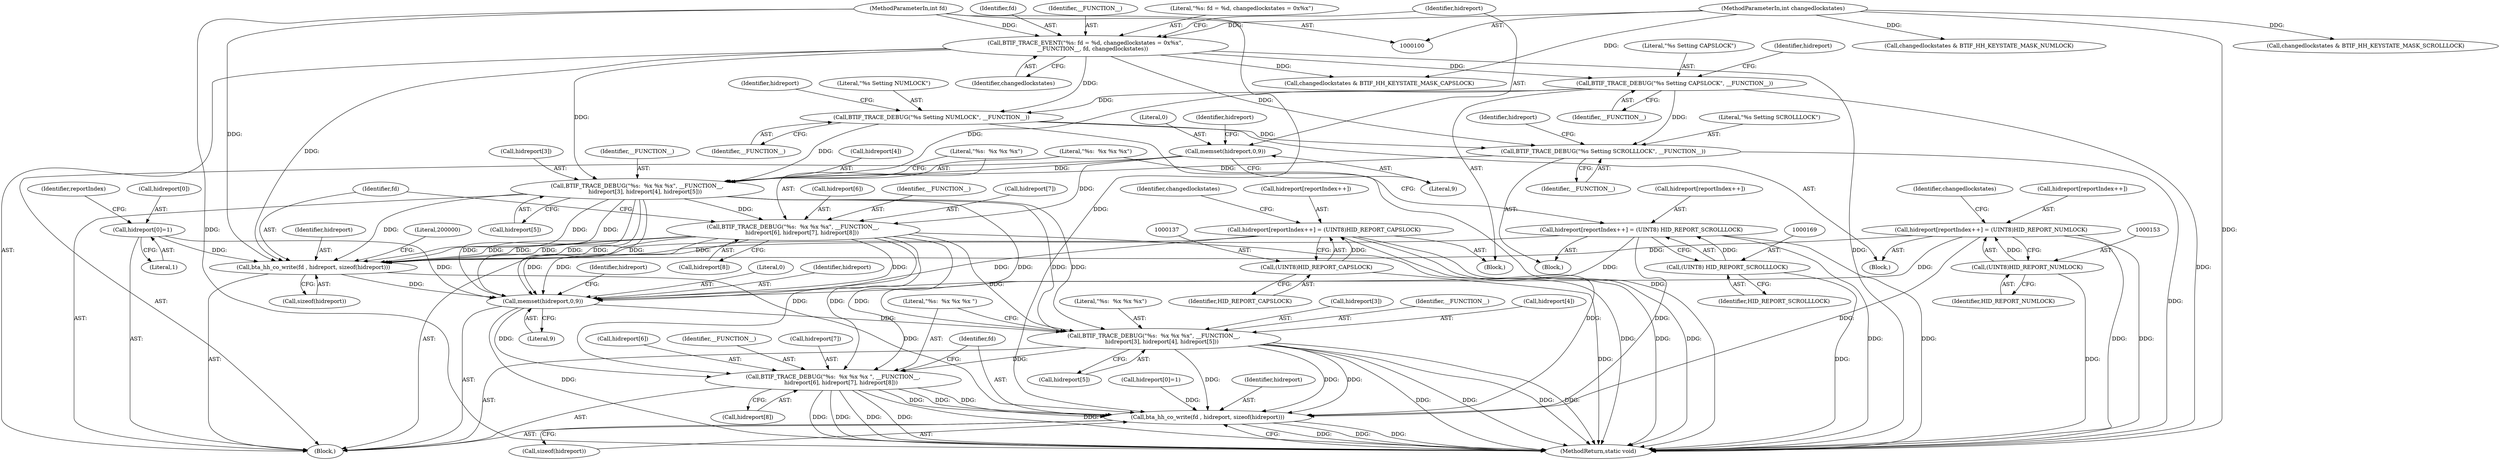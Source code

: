 digraph "0_Android_472271b153c5dc53c28beac55480a8d8434b2d5c_15@API" {
"1000195" [label="(Call,bta_hh_co_write(fd , hidreport, sizeof(hidreport)))"];
"1000104" [label="(Call,BTIF_TRACE_EVENT(\"%s: fd = %d, changedlockstates = 0x%x\",\n        __FUNCTION__, fd, changedlockstates))"];
"1000101" [label="(MethodParameterIn,int fd)"];
"1000102" [label="(MethodParameterIn,int changedlockstates)"];
"1000183" [label="(Call,BTIF_TRACE_DEBUG(\"%s:  %x %x %x\", __FUNCTION__,\n          hidreport[6], hidreport[7], hidreport[8]))"];
"1000171" [label="(Call,BTIF_TRACE_DEBUG(\"%s:  %x %x %x\", __FUNCTION__,\n         hidreport[3], hidreport[4], hidreport[5]))"];
"1000128" [label="(Call,BTIF_TRACE_DEBUG(\"%s Setting CAPSLOCK\", __FUNCTION__))"];
"1000160" [label="(Call,BTIF_TRACE_DEBUG(\"%s Setting SCROLLLOCK\", __FUNCTION__))"];
"1000144" [label="(Call,BTIF_TRACE_DEBUG(\"%s Setting NUMLOCK\", __FUNCTION__))"];
"1000111" [label="(Call,memset(hidreport,0,9))"];
"1000131" [label="(Call,hidreport[reportIndex++] = (UINT8)HID_REPORT_CAPSLOCK)"];
"1000136" [label="(Call,(UINT8)HID_REPORT_CAPSLOCK)"];
"1000147" [label="(Call,hidreport[reportIndex++] = (UINT8)HID_REPORT_NUMLOCK)"];
"1000152" [label="(Call,(UINT8)HID_REPORT_NUMLOCK)"];
"1000163" [label="(Call,hidreport[reportIndex++] = (UINT8) HID_REPORT_SCROLLLOCK)"];
"1000168" [label="(Call,(UINT8) HID_REPORT_SCROLLLOCK)"];
"1000115" [label="(Call,hidreport[0]=1)"];
"1000203" [label="(Call,memset(hidreport,0,9))"];
"1000212" [label="(Call,BTIF_TRACE_DEBUG(\"%s:  %x %x %x\", __FUNCTION__,\n         hidreport[3], hidreport[4], hidreport[5]))"];
"1000224" [label="(Call,BTIF_TRACE_DEBUG(\"%s:  %x %x %x \", __FUNCTION__,\n         hidreport[6], hidreport[7], hidreport[8]))"];
"1000236" [label="(Call,bta_hh_co_write(fd , hidreport, sizeof(hidreport)))"];
"1000128" [label="(Call,BTIF_TRACE_DEBUG(\"%s Setting CAPSLOCK\", __FUNCTION__))"];
"1000186" [label="(Call,hidreport[6])"];
"1000212" [label="(Call,BTIF_TRACE_DEBUG(\"%s:  %x %x %x\", __FUNCTION__,\n         hidreport[3], hidreport[4], hidreport[5]))"];
"1000117" [label="(Identifier,hidreport)"];
"1000141" [label="(Identifier,changedlockstates)"];
"1000213" [label="(Literal,\"%s:  %x %x %x\")"];
"1000156" [label="(Call,changedlockstates & BTIF_HH_KEYSTATE_MASK_SCROLLLOCK)"];
"1000146" [label="(Identifier,__FUNCTION__)"];
"1000124" [label="(Call,changedlockstates & BTIF_HH_KEYSTATE_MASK_CAPSLOCK)"];
"1000162" [label="(Identifier,__FUNCTION__)"];
"1000233" [label="(Call,hidreport[8])"];
"1000241" [label="(MethodReturn,static void)"];
"1000116" [label="(Call,hidreport[0])"];
"1000195" [label="(Call,bta_hh_co_write(fd , hidreport, sizeof(hidreport)))"];
"1000115" [label="(Call,hidreport[0]=1)"];
"1000154" [label="(Identifier,HID_REPORT_NUMLOCK)"];
"1000114" [label="(Literal,9)"];
"1000132" [label="(Call,hidreport[reportIndex++])"];
"1000170" [label="(Identifier,HID_REPORT_SCROLLLOCK)"];
"1000145" [label="(Literal,\"%s Setting NUMLOCK\")"];
"1000209" [label="(Identifier,hidreport)"];
"1000236" [label="(Call,bta_hh_co_write(fd , hidreport, sizeof(hidreport)))"];
"1000227" [label="(Call,hidreport[6])"];
"1000144" [label="(Call,BTIF_TRACE_DEBUG(\"%s Setting NUMLOCK\", __FUNCTION__))"];
"1000177" [label="(Call,hidreport[4])"];
"1000143" [label="(Block,)"];
"1000215" [label="(Call,hidreport[3])"];
"1000205" [label="(Literal,0)"];
"1000206" [label="(Literal,9)"];
"1000171" [label="(Call,BTIF_TRACE_DEBUG(\"%s:  %x %x %x\", __FUNCTION__,\n         hidreport[3], hidreport[4], hidreport[5]))"];
"1000189" [label="(Call,hidreport[7])"];
"1000161" [label="(Literal,\"%s Setting SCROLLLOCK\")"];
"1000164" [label="(Call,hidreport[reportIndex++])"];
"1000119" [label="(Literal,1)"];
"1000136" [label="(Call,(UINT8)HID_REPORT_CAPSLOCK)"];
"1000160" [label="(Call,BTIF_TRACE_DEBUG(\"%s Setting SCROLLLOCK\", __FUNCTION__))"];
"1000168" [label="(Call,(UINT8) HID_REPORT_SCROLLLOCK)"];
"1000102" [label="(MethodParameterIn,int changedlockstates)"];
"1000149" [label="(Identifier,hidreport)"];
"1000226" [label="(Identifier,__FUNCTION__)"];
"1000192" [label="(Call,hidreport[8])"];
"1000224" [label="(Call,BTIF_TRACE_DEBUG(\"%s:  %x %x %x \", __FUNCTION__,\n         hidreport[6], hidreport[7], hidreport[8]))"];
"1000130" [label="(Identifier,__FUNCTION__)"];
"1000157" [label="(Identifier,changedlockstates)"];
"1000104" [label="(Call,BTIF_TRACE_EVENT(\"%s: fd = %d, changedlockstates = 0x%x\",\n        __FUNCTION__, fd, changedlockstates))"];
"1000111" [label="(Call,memset(hidreport,0,9))"];
"1000204" [label="(Identifier,hidreport)"];
"1000101" [label="(MethodParameterIn,int fd)"];
"1000148" [label="(Call,hidreport[reportIndex++])"];
"1000108" [label="(Identifier,changedlockstates)"];
"1000147" [label="(Call,hidreport[reportIndex++] = (UINT8)HID_REPORT_NUMLOCK)"];
"1000230" [label="(Call,hidreport[7])"];
"1000183" [label="(Call,BTIF_TRACE_DEBUG(\"%s:  %x %x %x\", __FUNCTION__,\n          hidreport[6], hidreport[7], hidreport[8]))"];
"1000133" [label="(Identifier,hidreport)"];
"1000131" [label="(Call,hidreport[reportIndex++] = (UINT8)HID_REPORT_CAPSLOCK)"];
"1000107" [label="(Identifier,fd)"];
"1000127" [label="(Block,)"];
"1000103" [label="(Block,)"];
"1000106" [label="(Identifier,__FUNCTION__)"];
"1000174" [label="(Call,hidreport[3])"];
"1000152" [label="(Call,(UINT8)HID_REPORT_NUMLOCK)"];
"1000105" [label="(Literal,\"%s: fd = %d, changedlockstates = 0x%x\")"];
"1000121" [label="(Identifier,reportIndex)"];
"1000197" [label="(Identifier,hidreport)"];
"1000198" [label="(Call,sizeof(hidreport))"];
"1000196" [label="(Identifier,fd)"];
"1000221" [label="(Call,hidreport[5])"];
"1000180" [label="(Call,hidreport[5])"];
"1000225" [label="(Literal,\"%s:  %x %x %x \")"];
"1000140" [label="(Call,changedlockstates & BTIF_HH_KEYSTATE_MASK_NUMLOCK)"];
"1000165" [label="(Identifier,hidreport)"];
"1000113" [label="(Literal,0)"];
"1000184" [label="(Literal,\"%s:  %x %x %x\")"];
"1000138" [label="(Identifier,HID_REPORT_CAPSLOCK)"];
"1000214" [label="(Identifier,__FUNCTION__)"];
"1000203" [label="(Call,memset(hidreport,0,9))"];
"1000129" [label="(Literal,\"%s Setting CAPSLOCK\")"];
"1000237" [label="(Identifier,fd)"];
"1000207" [label="(Call,hidreport[0]=1)"];
"1000159" [label="(Block,)"];
"1000112" [label="(Identifier,hidreport)"];
"1000163" [label="(Call,hidreport[reportIndex++] = (UINT8) HID_REPORT_SCROLLLOCK)"];
"1000202" [label="(Literal,200000)"];
"1000238" [label="(Identifier,hidreport)"];
"1000173" [label="(Identifier,__FUNCTION__)"];
"1000218" [label="(Call,hidreport[4])"];
"1000172" [label="(Literal,\"%s:  %x %x %x\")"];
"1000185" [label="(Identifier,__FUNCTION__)"];
"1000239" [label="(Call,sizeof(hidreport))"];
"1000195" -> "1000103"  [label="AST: "];
"1000195" -> "1000198"  [label="CFG: "];
"1000196" -> "1000195"  [label="AST: "];
"1000197" -> "1000195"  [label="AST: "];
"1000198" -> "1000195"  [label="AST: "];
"1000202" -> "1000195"  [label="CFG: "];
"1000104" -> "1000195"  [label="DDG: "];
"1000101" -> "1000195"  [label="DDG: "];
"1000183" -> "1000195"  [label="DDG: "];
"1000183" -> "1000195"  [label="DDG: "];
"1000183" -> "1000195"  [label="DDG: "];
"1000131" -> "1000195"  [label="DDG: "];
"1000171" -> "1000195"  [label="DDG: "];
"1000171" -> "1000195"  [label="DDG: "];
"1000171" -> "1000195"  [label="DDG: "];
"1000147" -> "1000195"  [label="DDG: "];
"1000163" -> "1000195"  [label="DDG: "];
"1000115" -> "1000195"  [label="DDG: "];
"1000195" -> "1000203"  [label="DDG: "];
"1000195" -> "1000236"  [label="DDG: "];
"1000104" -> "1000103"  [label="AST: "];
"1000104" -> "1000108"  [label="CFG: "];
"1000105" -> "1000104"  [label="AST: "];
"1000106" -> "1000104"  [label="AST: "];
"1000107" -> "1000104"  [label="AST: "];
"1000108" -> "1000104"  [label="AST: "];
"1000112" -> "1000104"  [label="CFG: "];
"1000104" -> "1000241"  [label="DDG: "];
"1000101" -> "1000104"  [label="DDG: "];
"1000102" -> "1000104"  [label="DDG: "];
"1000104" -> "1000124"  [label="DDG: "];
"1000104" -> "1000128"  [label="DDG: "];
"1000104" -> "1000144"  [label="DDG: "];
"1000104" -> "1000160"  [label="DDG: "];
"1000104" -> "1000171"  [label="DDG: "];
"1000101" -> "1000100"  [label="AST: "];
"1000101" -> "1000241"  [label="DDG: "];
"1000101" -> "1000236"  [label="DDG: "];
"1000102" -> "1000100"  [label="AST: "];
"1000102" -> "1000241"  [label="DDG: "];
"1000102" -> "1000124"  [label="DDG: "];
"1000102" -> "1000140"  [label="DDG: "];
"1000102" -> "1000156"  [label="DDG: "];
"1000183" -> "1000103"  [label="AST: "];
"1000183" -> "1000192"  [label="CFG: "];
"1000184" -> "1000183"  [label="AST: "];
"1000185" -> "1000183"  [label="AST: "];
"1000186" -> "1000183"  [label="AST: "];
"1000189" -> "1000183"  [label="AST: "];
"1000192" -> "1000183"  [label="AST: "];
"1000196" -> "1000183"  [label="CFG: "];
"1000183" -> "1000241"  [label="DDG: "];
"1000171" -> "1000183"  [label="DDG: "];
"1000111" -> "1000183"  [label="DDG: "];
"1000183" -> "1000203"  [label="DDG: "];
"1000183" -> "1000203"  [label="DDG: "];
"1000183" -> "1000203"  [label="DDG: "];
"1000183" -> "1000212"  [label="DDG: "];
"1000183" -> "1000224"  [label="DDG: "];
"1000183" -> "1000224"  [label="DDG: "];
"1000183" -> "1000224"  [label="DDG: "];
"1000171" -> "1000103"  [label="AST: "];
"1000171" -> "1000180"  [label="CFG: "];
"1000172" -> "1000171"  [label="AST: "];
"1000173" -> "1000171"  [label="AST: "];
"1000174" -> "1000171"  [label="AST: "];
"1000177" -> "1000171"  [label="AST: "];
"1000180" -> "1000171"  [label="AST: "];
"1000184" -> "1000171"  [label="CFG: "];
"1000128" -> "1000171"  [label="DDG: "];
"1000160" -> "1000171"  [label="DDG: "];
"1000144" -> "1000171"  [label="DDG: "];
"1000111" -> "1000171"  [label="DDG: "];
"1000171" -> "1000203"  [label="DDG: "];
"1000171" -> "1000203"  [label="DDG: "];
"1000171" -> "1000203"  [label="DDG: "];
"1000171" -> "1000212"  [label="DDG: "];
"1000171" -> "1000212"  [label="DDG: "];
"1000171" -> "1000212"  [label="DDG: "];
"1000128" -> "1000127"  [label="AST: "];
"1000128" -> "1000130"  [label="CFG: "];
"1000129" -> "1000128"  [label="AST: "];
"1000130" -> "1000128"  [label="AST: "];
"1000133" -> "1000128"  [label="CFG: "];
"1000128" -> "1000241"  [label="DDG: "];
"1000128" -> "1000144"  [label="DDG: "];
"1000128" -> "1000160"  [label="DDG: "];
"1000160" -> "1000159"  [label="AST: "];
"1000160" -> "1000162"  [label="CFG: "];
"1000161" -> "1000160"  [label="AST: "];
"1000162" -> "1000160"  [label="AST: "];
"1000165" -> "1000160"  [label="CFG: "];
"1000160" -> "1000241"  [label="DDG: "];
"1000144" -> "1000160"  [label="DDG: "];
"1000144" -> "1000143"  [label="AST: "];
"1000144" -> "1000146"  [label="CFG: "];
"1000145" -> "1000144"  [label="AST: "];
"1000146" -> "1000144"  [label="AST: "];
"1000149" -> "1000144"  [label="CFG: "];
"1000144" -> "1000241"  [label="DDG: "];
"1000111" -> "1000103"  [label="AST: "];
"1000111" -> "1000114"  [label="CFG: "];
"1000112" -> "1000111"  [label="AST: "];
"1000113" -> "1000111"  [label="AST: "];
"1000114" -> "1000111"  [label="AST: "];
"1000117" -> "1000111"  [label="CFG: "];
"1000131" -> "1000127"  [label="AST: "];
"1000131" -> "1000136"  [label="CFG: "];
"1000132" -> "1000131"  [label="AST: "];
"1000136" -> "1000131"  [label="AST: "];
"1000141" -> "1000131"  [label="CFG: "];
"1000131" -> "1000241"  [label="DDG: "];
"1000131" -> "1000241"  [label="DDG: "];
"1000136" -> "1000131"  [label="DDG: "];
"1000131" -> "1000203"  [label="DDG: "];
"1000131" -> "1000236"  [label="DDG: "];
"1000136" -> "1000138"  [label="CFG: "];
"1000137" -> "1000136"  [label="AST: "];
"1000138" -> "1000136"  [label="AST: "];
"1000136" -> "1000241"  [label="DDG: "];
"1000147" -> "1000143"  [label="AST: "];
"1000147" -> "1000152"  [label="CFG: "];
"1000148" -> "1000147"  [label="AST: "];
"1000152" -> "1000147"  [label="AST: "];
"1000157" -> "1000147"  [label="CFG: "];
"1000147" -> "1000241"  [label="DDG: "];
"1000147" -> "1000241"  [label="DDG: "];
"1000152" -> "1000147"  [label="DDG: "];
"1000147" -> "1000203"  [label="DDG: "];
"1000147" -> "1000236"  [label="DDG: "];
"1000152" -> "1000154"  [label="CFG: "];
"1000153" -> "1000152"  [label="AST: "];
"1000154" -> "1000152"  [label="AST: "];
"1000152" -> "1000241"  [label="DDG: "];
"1000163" -> "1000159"  [label="AST: "];
"1000163" -> "1000168"  [label="CFG: "];
"1000164" -> "1000163"  [label="AST: "];
"1000168" -> "1000163"  [label="AST: "];
"1000172" -> "1000163"  [label="CFG: "];
"1000163" -> "1000241"  [label="DDG: "];
"1000163" -> "1000241"  [label="DDG: "];
"1000168" -> "1000163"  [label="DDG: "];
"1000163" -> "1000203"  [label="DDG: "];
"1000163" -> "1000236"  [label="DDG: "];
"1000168" -> "1000170"  [label="CFG: "];
"1000169" -> "1000168"  [label="AST: "];
"1000170" -> "1000168"  [label="AST: "];
"1000168" -> "1000241"  [label="DDG: "];
"1000115" -> "1000103"  [label="AST: "];
"1000115" -> "1000119"  [label="CFG: "];
"1000116" -> "1000115"  [label="AST: "];
"1000119" -> "1000115"  [label="AST: "];
"1000121" -> "1000115"  [label="CFG: "];
"1000115" -> "1000203"  [label="DDG: "];
"1000203" -> "1000103"  [label="AST: "];
"1000203" -> "1000206"  [label="CFG: "];
"1000204" -> "1000203"  [label="AST: "];
"1000205" -> "1000203"  [label="AST: "];
"1000206" -> "1000203"  [label="AST: "];
"1000209" -> "1000203"  [label="CFG: "];
"1000203" -> "1000241"  [label="DDG: "];
"1000203" -> "1000212"  [label="DDG: "];
"1000203" -> "1000224"  [label="DDG: "];
"1000212" -> "1000103"  [label="AST: "];
"1000212" -> "1000221"  [label="CFG: "];
"1000213" -> "1000212"  [label="AST: "];
"1000214" -> "1000212"  [label="AST: "];
"1000215" -> "1000212"  [label="AST: "];
"1000218" -> "1000212"  [label="AST: "];
"1000221" -> "1000212"  [label="AST: "];
"1000225" -> "1000212"  [label="CFG: "];
"1000212" -> "1000241"  [label="DDG: "];
"1000212" -> "1000241"  [label="DDG: "];
"1000212" -> "1000241"  [label="DDG: "];
"1000212" -> "1000241"  [label="DDG: "];
"1000212" -> "1000224"  [label="DDG: "];
"1000212" -> "1000236"  [label="DDG: "];
"1000212" -> "1000236"  [label="DDG: "];
"1000212" -> "1000236"  [label="DDG: "];
"1000224" -> "1000103"  [label="AST: "];
"1000224" -> "1000233"  [label="CFG: "];
"1000225" -> "1000224"  [label="AST: "];
"1000226" -> "1000224"  [label="AST: "];
"1000227" -> "1000224"  [label="AST: "];
"1000230" -> "1000224"  [label="AST: "];
"1000233" -> "1000224"  [label="AST: "];
"1000237" -> "1000224"  [label="CFG: "];
"1000224" -> "1000241"  [label="DDG: "];
"1000224" -> "1000241"  [label="DDG: "];
"1000224" -> "1000241"  [label="DDG: "];
"1000224" -> "1000241"  [label="DDG: "];
"1000224" -> "1000241"  [label="DDG: "];
"1000224" -> "1000236"  [label="DDG: "];
"1000224" -> "1000236"  [label="DDG: "];
"1000224" -> "1000236"  [label="DDG: "];
"1000236" -> "1000103"  [label="AST: "];
"1000236" -> "1000239"  [label="CFG: "];
"1000237" -> "1000236"  [label="AST: "];
"1000238" -> "1000236"  [label="AST: "];
"1000239" -> "1000236"  [label="AST: "];
"1000241" -> "1000236"  [label="CFG: "];
"1000236" -> "1000241"  [label="DDG: "];
"1000236" -> "1000241"  [label="DDG: "];
"1000236" -> "1000241"  [label="DDG: "];
"1000207" -> "1000236"  [label="DDG: "];
}
